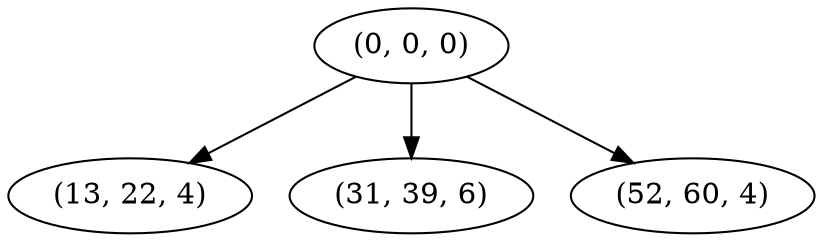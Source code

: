 digraph tree {
    "(0, 0, 0)";
    "(13, 22, 4)";
    "(31, 39, 6)";
    "(52, 60, 4)";
    "(0, 0, 0)" -> "(13, 22, 4)";
    "(0, 0, 0)" -> "(31, 39, 6)";
    "(0, 0, 0)" -> "(52, 60, 4)";
}
